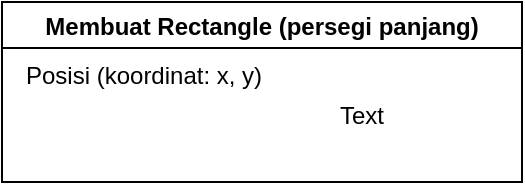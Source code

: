 <mxfile version="11.2.5" type="device" pages="1"><diagram id="fZeZ6d_xLoxPyqajPp6R" name="Page-1"><mxGraphModel dx="1019" dy="579" grid="1" gridSize="10" guides="1" tooltips="1" connect="1" arrows="1" fold="1" page="1" pageScale="1" pageWidth="850" pageHeight="1100" math="0" shadow="0"><root><mxCell id="0"/><mxCell id="1" parent="0"/><mxCell id="4ijCIz4sSkbBa0Jb682d-2" value="Membuat Rectangle (persegi panjang)" style="swimlane;startSize=23;" vertex="1" parent="1"><mxGeometry x="380" y="80" width="260" height="90" as="geometry"/></mxCell><mxCell id="4ijCIz4sSkbBa0Jb682d-4" value="Posisi (koordinat: x, y)" style="text;html=1;resizable=0;points=[];autosize=1;align=left;verticalAlign=top;spacingTop=-4;" vertex="1" parent="4ijCIz4sSkbBa0Jb682d-2"><mxGeometry x="10" y="27" width="130" height="20" as="geometry"/></mxCell><mxCell id="4ijCIz4sSkbBa0Jb682d-3" value="Text" style="text;html=1;resizable=0;points=[];autosize=1;align=left;verticalAlign=top;spacingTop=-4;" vertex="1" parent="1"><mxGeometry x="547" y="127" width="40" height="20" as="geometry"/></mxCell></root></mxGraphModel></diagram></mxfile>